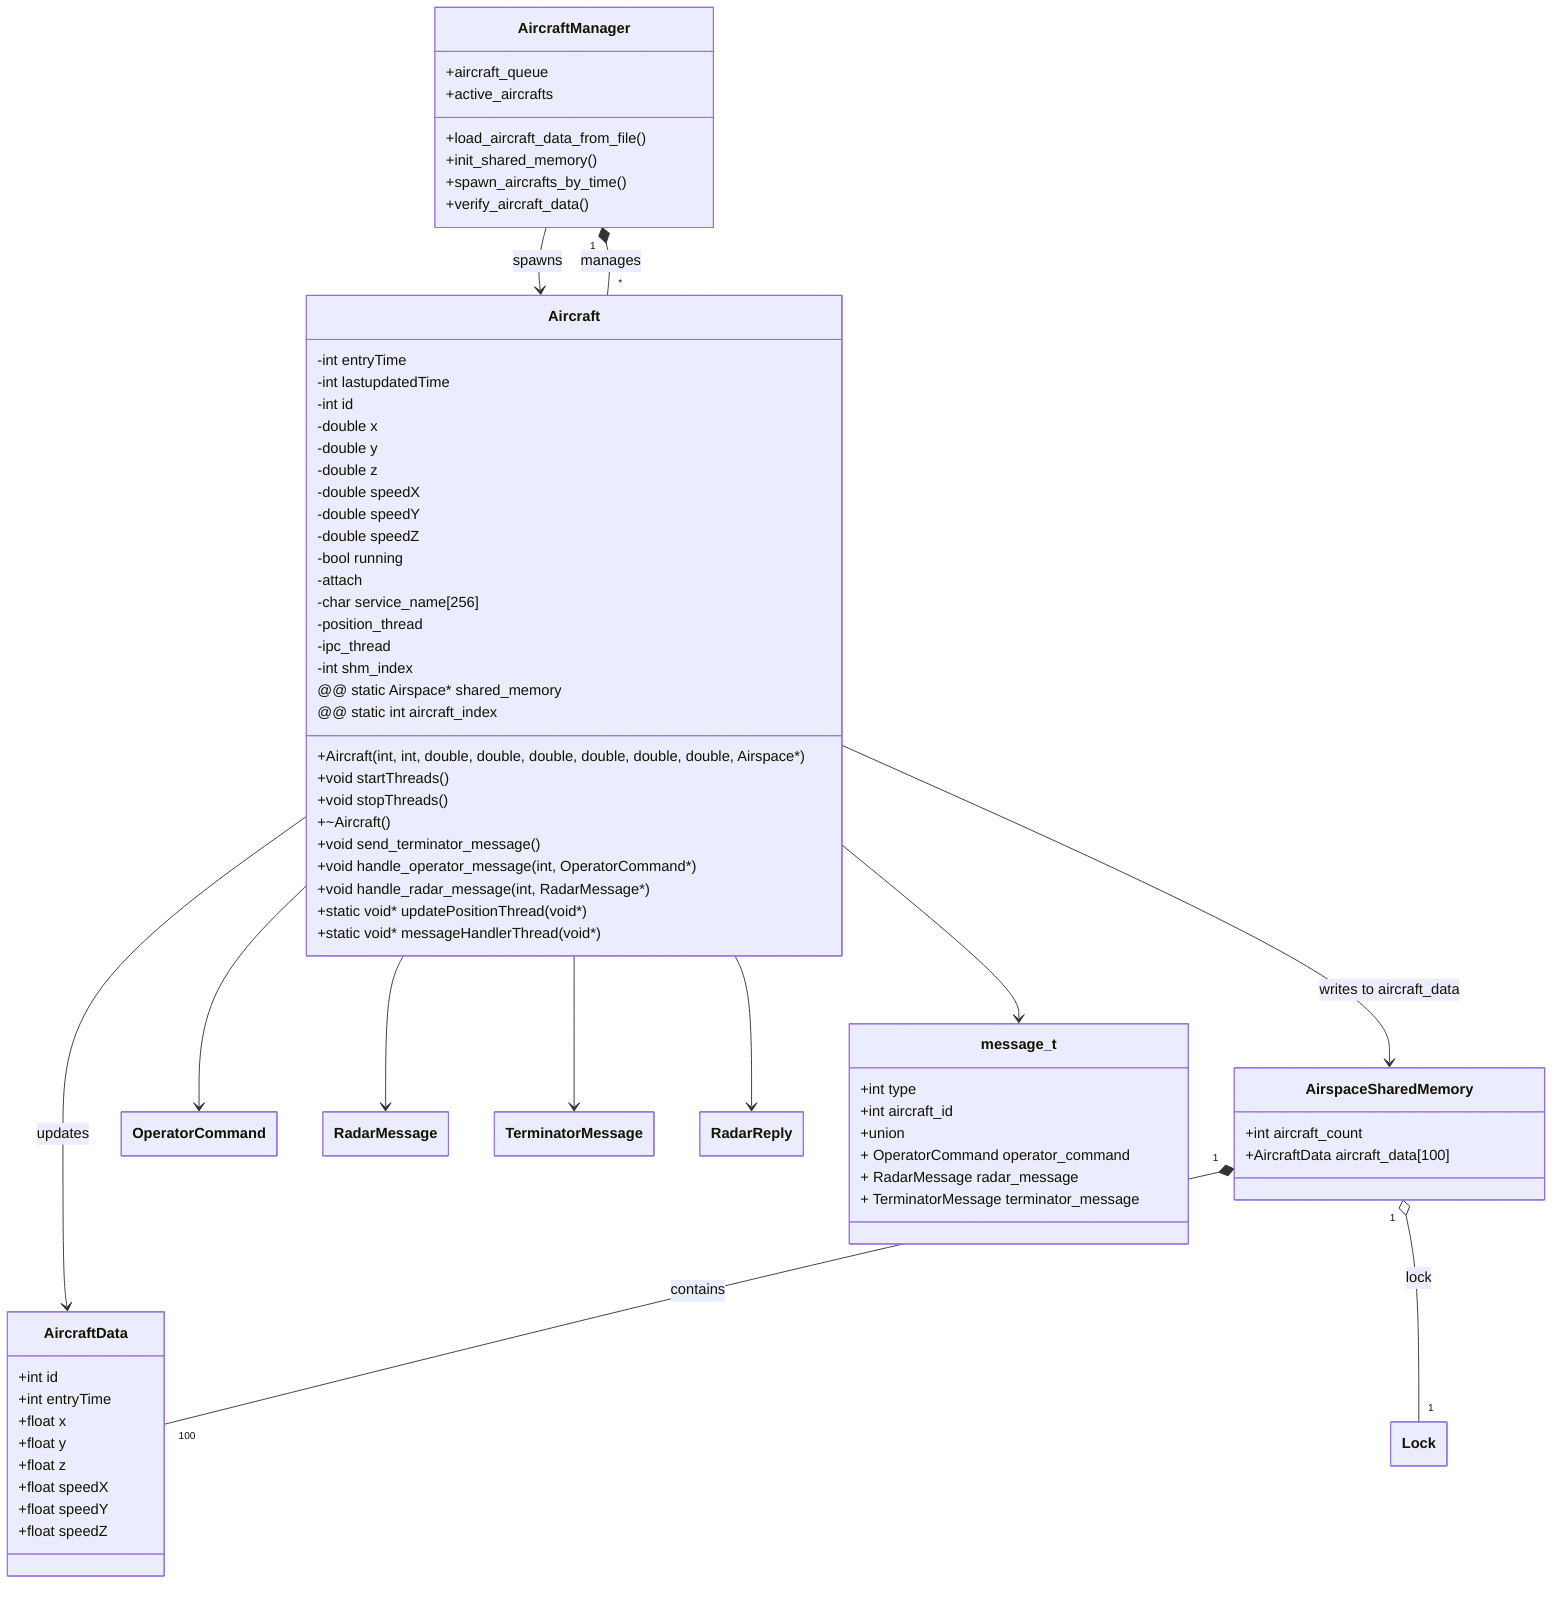 ---
config:
  class:
    hideEmptyMembersBox: true
---
classDiagram
direction TB
    class AirspaceSharedMemory {
	    +int aircraft_count
	    +AircraftData aircraft_data[100]
    }
    class AircraftData {
	    +int id
	    +int entryTime
	    +float x
	    +float y
	    +float z
	    +float speedX
	    +float speedY
	    +float speedZ
    }
    class Aircraft {
	    -int entryTime
	    -int lastupdatedTime
	    -int id
	    -double x
	    -double y
	    -double z
	    -double speedX
	    -double speedY
	    -double speedZ
	    -bool running
	    -attach
	    -char service_name[256]
	    -position_thread
	    -ipc_thread
	    -int shm_index
	    @@ static Airspace* shared_memory
	    @@ static int aircraft_index
	    +Aircraft(int, int, double, double, double, double, double, double, Airspace*)
	    +void startThreads()
	    +void stopThreads()
	    +~Aircraft()
	    +void send_terminator_message()
	    +void handle_operator_message(int, OperatorCommand*)
	    +void handle_radar_message(int, RadarMessage*)
	    +static void* updatePositionThread(void*)
	    +static void* messageHandlerThread(void*)
    }
    class AircraftManager {
	    +aircraft_queue
	    +active_aircrafts
	    +load_aircraft_data_from_file()
	    +init_shared_memory()
	    +spawn_aircrafts_by_time()
	    +verify_aircraft_data()
    }
    class OperatorCommand {
    }
    class RadarMessage {
    }
    class TerminatorMessage {
    }
    class RadarReply {
    }
    class message_t {
	    +int type
	    +int aircraft_id
	    +union
	    + OperatorCommand operator_command
	    + RadarMessage radar_message
	    + TerminatorMessage terminator_message
    }
    class Lock {
    }

    Aircraft --> AirspaceSharedMemory : writes to aircraft_data
    Aircraft --> AircraftData : updates
    AircraftManager --> Aircraft : spawns
    AirspaceSharedMemory "1" *-- "100" AircraftData : contains
    AircraftManager "1" *-- "*" Aircraft : manages
    Aircraft --> OperatorCommand
    Aircraft --> RadarMessage
    Aircraft --> TerminatorMessage
    Aircraft --> message_t
    Aircraft --> RadarReply
    AirspaceSharedMemory "1" o-- "1" Lock : lock